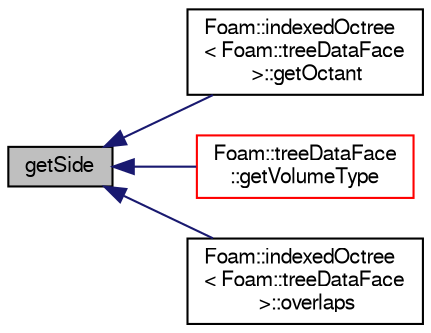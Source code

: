 digraph "getSide"
{
  bgcolor="transparent";
  edge [fontname="FreeSans",fontsize="10",labelfontname="FreeSans",labelfontsize="10"];
  node [fontname="FreeSans",fontsize="10",shape=record];
  rankdir="LR";
  Node217 [label="getSide",height=0.2,width=0.4,color="black", fillcolor="grey75", style="filled", fontcolor="black"];
  Node217 -> Node218 [dir="back",color="midnightblue",fontsize="10",style="solid",fontname="FreeSans"];
  Node218 [label="Foam::indexedOctree\l\< Foam::treeDataFace\l \>::getOctant",height=0.2,width=0.4,color="black",URL="$a25026.html#a36994951ee6485ae76d974d51f6fc871"];
  Node217 -> Node219 [dir="back",color="midnightblue",fontsize="10",style="solid",fontname="FreeSans"];
  Node219 [label="Foam::treeDataFace\l::getVolumeType",height=0.2,width=0.4,color="red",URL="$a25042.html#ab6e10c2a0305489878ea49b6f8496e4e",tooltip="Get type (inside,outside,mixed,unknown) of point w.r.t. surface. "];
  Node217 -> Node222 [dir="back",color="midnightblue",fontsize="10",style="solid",fontname="FreeSans"];
  Node222 [label="Foam::indexedOctree\l\< Foam::treeDataFace\l \>::overlaps",height=0.2,width=0.4,color="black",URL="$a25026.html#a4ca2bef7dbdb103c2f7f02e34e28b967",tooltip="Helper: does bb intersect a sphere around sample? Or is any. "];
}
